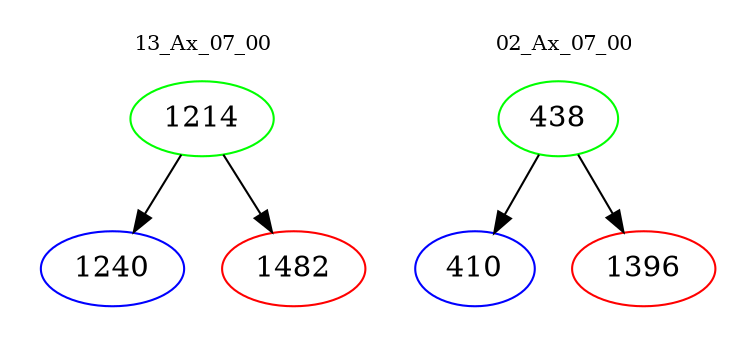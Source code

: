 digraph{
subgraph cluster_0 {
color = white
label = "13_Ax_07_00";
fontsize=10;
T0_1214 [label="1214", color="green"]
T0_1214 -> T0_1240 [color="black"]
T0_1240 [label="1240", color="blue"]
T0_1214 -> T0_1482 [color="black"]
T0_1482 [label="1482", color="red"]
}
subgraph cluster_1 {
color = white
label = "02_Ax_07_00";
fontsize=10;
T1_438 [label="438", color="green"]
T1_438 -> T1_410 [color="black"]
T1_410 [label="410", color="blue"]
T1_438 -> T1_1396 [color="black"]
T1_1396 [label="1396", color="red"]
}
}

